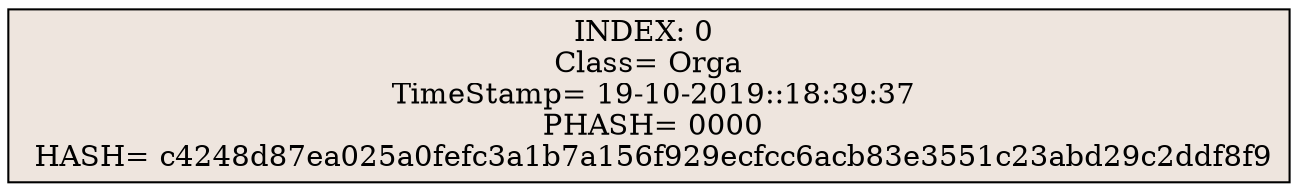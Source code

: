 digraph G { 
3088197[shape=record, style=filled, fillcolor=seashell2,label="INDEX: 0 &#92;n Class= Orga &#92;n TimeStamp= 19-10-2019::18:39:37&#92;n PHASH= 0000&#92;n HASH= c4248d87ea025a0fefc3a1b7a156f929ecfcc6acb83e3551c23abd29c2ddf8f9"];
}
